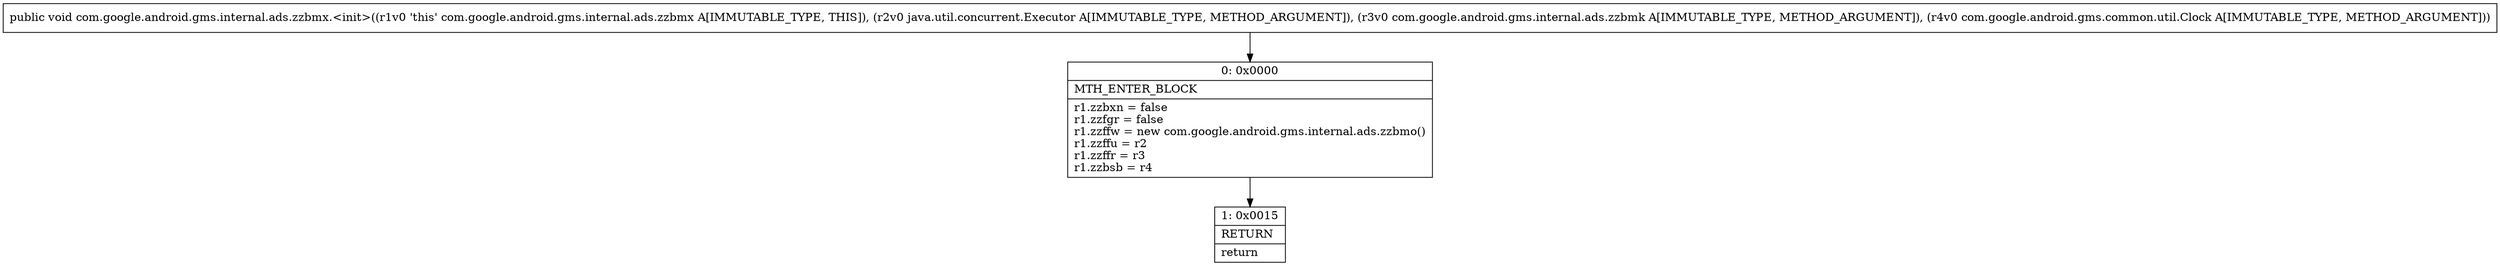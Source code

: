 digraph "CFG forcom.google.android.gms.internal.ads.zzbmx.\<init\>(Ljava\/util\/concurrent\/Executor;Lcom\/google\/android\/gms\/internal\/ads\/zzbmk;Lcom\/google\/android\/gms\/common\/util\/Clock;)V" {
Node_0 [shape=record,label="{0\:\ 0x0000|MTH_ENTER_BLOCK\l|r1.zzbxn = false\lr1.zzfgr = false\lr1.zzffw = new com.google.android.gms.internal.ads.zzbmo()\lr1.zzffu = r2\lr1.zzffr = r3\lr1.zzbsb = r4\l}"];
Node_1 [shape=record,label="{1\:\ 0x0015|RETURN\l|return\l}"];
MethodNode[shape=record,label="{public void com.google.android.gms.internal.ads.zzbmx.\<init\>((r1v0 'this' com.google.android.gms.internal.ads.zzbmx A[IMMUTABLE_TYPE, THIS]), (r2v0 java.util.concurrent.Executor A[IMMUTABLE_TYPE, METHOD_ARGUMENT]), (r3v0 com.google.android.gms.internal.ads.zzbmk A[IMMUTABLE_TYPE, METHOD_ARGUMENT]), (r4v0 com.google.android.gms.common.util.Clock A[IMMUTABLE_TYPE, METHOD_ARGUMENT])) }"];
MethodNode -> Node_0;
Node_0 -> Node_1;
}

